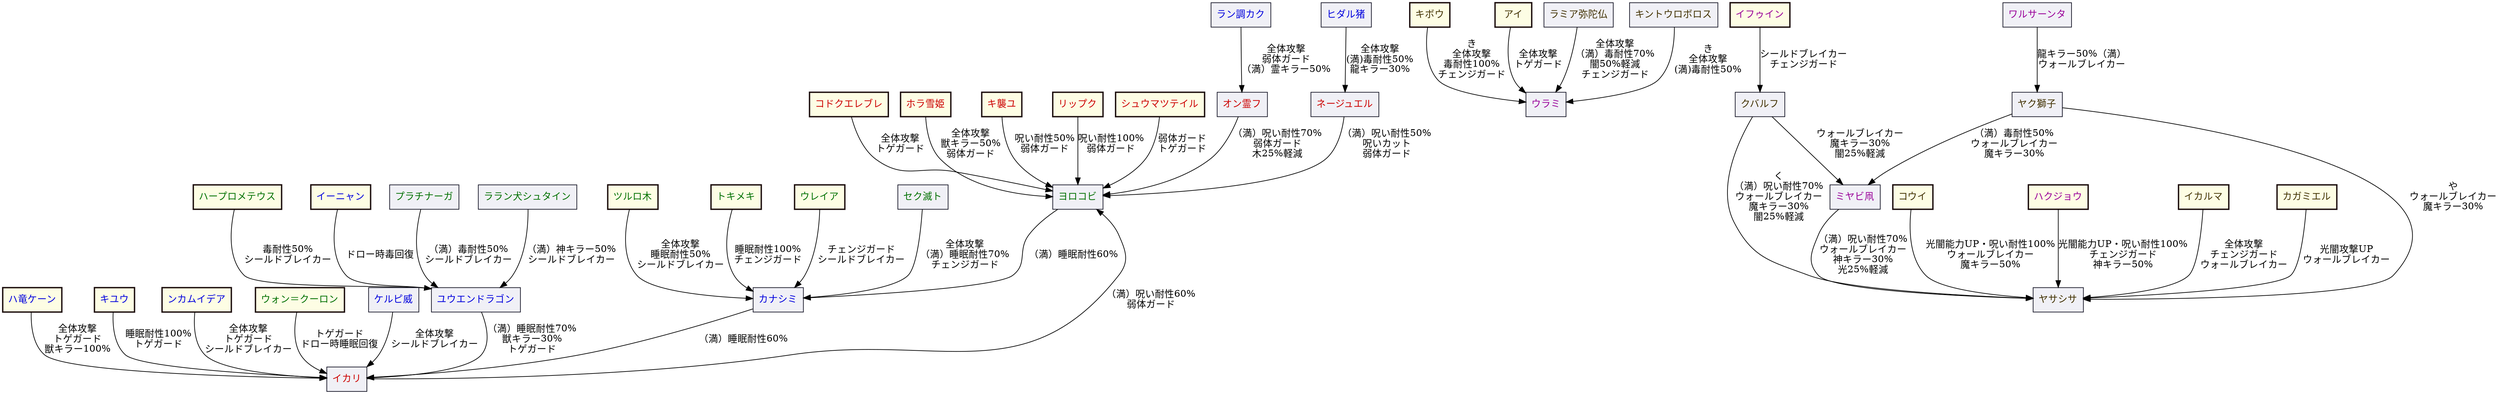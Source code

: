 digraph {
    // layout = circo;
    layout = dot;

    // settings for nodes
    node [ shape = box ];

    //-------------------------------------------------------
    // ガチャキャラ
    //-------------------------------------------------------

    // 設定
    node [ color="#1c0e0e" style="bold,filled" fillcolor="#fdfde4" ];

    kodoku [ label="コドクエレブレ" fontcolor="#cc0000" ];
    haryu [ label="ハ竜ケーン" fontcolor="#0000dd" ];
    tsururo [ label="ツルロ木" fontcolor="#007000" ];
    kibou [ label="キボウ" fontcolor="#403000" ];
    ai [ label="アイ" fontcolor="#403000" ];
    hapuro [ label="ハープロメテウス" fontcolor="#007000" ];
    tokime [ label="トキメキ" fontcolor="#007000" ];
    urei [ label="ウレイア" fontcolor="#007000" ];
    ifui [ label="イフゥイン" fontcolor="#990099" ];
    horayu [ label="ホラ雪姫" fontcolor="#cc0000" ];
    kiyu [ label="キユウ" fontcolor="#0000dd" ];
    nkamu [ label="ンカムイデア" fontcolor="#0000dd" ];
    kishuyu [ label="キ襲ユ" fontcolor="#cc0000" ];
    ripuku [ label="リップク" fontcolor="#cc0000" ];
    shumatsu [ label="シュウマツテイル" fontcolor="#cc0000" ];
    inyan [ label="イーニャン" fontcolor="#0000dd" ];
    uon [ label="ウォン＝クーロン" fontcolor="#007000" ];
    koui [ label="コウイ" fontcolor="#403000" ];
    hakujo [ label="ハクジョウ" fontcolor="#990099" ];
    ikaru [ label="イカルマ" fontcolor="#403000" ];
    kagami [ label="カガミエル" fontcolor="#403000" ];

    //-------------------------------------------------------
    // 上級15面キャラ
    //-------------------------------------------------------

    // 設定
    node [ color="#111122" style="solid,filled" fillcolor="#f0f0f6"];

    // marugo [ label="マルゴシアス" fontcolor="#cc0000" ];
    kerupi [ label="ケルピ威" fontcolor="#0000dd" ];
    sekume [ label="セク滅ト" fontcolor="#007000" ];
    ramia [ label="ラミア弥陀仏" fontcolor="#403000" ];
    // bihimo [ label="ビヒモスヤァ" fontcolor="#990099" ];

    //-------------------------------------------------------
    // 降臨キャラ
    //-------------------------------------------------------

    // 設定
    // node [ color="#111122" style="solid,filled" fillcolor="#f0f0f6"];

    kinto [ label="キントウロボロス" fontcolor="#403000" ];
    urami [ label="ウラミ" fontcolor="#990099" ];
    purachi [ label="プラチナーガ" fontcolor="#007000" ];
    yuen [ label="ユウエンドラゴン" fontcolor="#0000dd" ];
    raran [ label="ララン犬シュタイン" fontcolor="#007000" ];
    kanashi [ label="カナシミ" fontcolor="#0000dd" ];
    ikari [ label="イカリ" fontcolor="#cc0000" ];
    onryo [ label="オン霊フ" fontcolor="#cc0000" ];
    rancho [ label="ラン調カク" fontcolor="#0000dd" ];
    yoroko [ label="ヨロコビ" fontcolor="#007000" ];
    nejue [ label="ネージュエル" fontcolor="#cc0000" ];
    warusa [ label="ワルサーンタ" fontcolor="#990099" ];
    kubaru [ label="クバルフ" fontcolor="#403000" ];
    yakushi [ label="ヤク獅子" fontcolor="#403000" ];
    hidaru [ label="ヒダル猪" fontcolor="#0000dd" ];
    miyabi [ label="ミヤビ凧" fontcolor="#990099" ];
    yasashi [ label="ヤサシサ" fontcolor="#403000" ];

    //-------------------------------------------------------
    // ガチャキャラ適正
    //-------------------------------------------------------

    haryu -> ikari [ label="全体攻撃\nトゲガード\n獣キラー100%" ];
    tsururo -> kanashi [ label="全体攻撃\n睡眠耐性50%\nシールドブレイカー" ];
    kibou -> urami [ label="き\n全体攻撃\n毒耐性100%\nチェンジガード" ];
    ai -> urami [ label="全体攻撃\nトゲガード" ];
    hapuro -> yuen [ label="毒耐性50%\nシールドブレイカー" ];
    tokime -> kanashi [ label="睡眠耐性100%\nチェンジガード" ];
    urei -> kanashi [ label="チェンジガード\nシールドブレイカー" ];
    kiyu -> ikari [ label="睡眠耐性100%\nトゲガード" ];
    nkamu -> ikari [ label="全体攻撃\nトゲガード\nシールドブレイカー" ];
    kodoku -> yoroko [ label="全体攻撃\nトゲガード" ];
    horayu -> yoroko [ label="全体攻撃\n獣キラー50%\n弱体ガード" ];
    kishuyu -> yoroko [ label="呪い耐性50%\n弱体ガード" ];
    ripuku -> yoroko [ label="呪い耐性100%\n弱体ガード" ];
    shumatsu -> yoroko [ label="弱体ガード\nトゲガード" ];
    inyan -> yuen [ label="ドロー時毒回復" ];
    uon -> ikari [ label="トゲガード\nドロー時睡眠回復" ];
    koui -> yasashi [ label="光闇能力UP・呪い耐性100%\nウォールブレイカー\n魔キラー50%" ];
    hakujo -> yasashi [ label="光闇能力UP・呪い耐性100%\nチェンジガード\n神キラー50%" ];

    //-------------------------------------------------------
    // 上級15面キャラ適正
    //-------------------------------------------------------

    sekume -> kanashi [ label="全体攻撃\n（満）睡眠耐性70%\nチェンジガード" ];
    kerupi -> ikari [ label="全体攻撃\nシールドブレイカー" ];
    ramia -> urami [ label="全体攻撃\n（満）毒耐性70%\n闇50%軽減\nチェンジガード" ];

    //-------------------------------------------------------
    // 降臨キャラ適正
    //-------------------------------------------------------

    kinto -> urami [ label="き\n全体攻撃\n(満)毒耐性50%" ]
    purachi -> yuen [ label="（満）毒耐性50%\nシールドブレイカー" ];
    yuen -> ikari [ label="（満）睡眠耐性70%\n獣キラー30%\nトゲガード" ];
    raran -> yuen [ label="（満）神キラー50%\nシールドブレイカー" ];
    kanashi -> ikari [ label="（満）睡眠耐性60%" ];
    rancho -> onryo [ label="全体攻撃\n弱体ガード\n（満）霊キラー50%" ];
    ikari -> yoroko [ label="（満）呪い耐性60%\n弱体ガード" ];
    onryo -> yoroko [ label="（満）呪い耐性70%\n弱体ガード\n木25%軽減" ];
    yoroko -> kanashi [ label="（満）睡眠耐性60%" ];
    nejue -> yoroko [ label="（満）呪い耐性50%\n呪いカット\n弱体ガード" ];
    ifui -> kubaru [ label="シールドブレイカー\nチェンジガード" ];
    kubaru -> miyabi [ label="ウォールブレイカー\n魔キラー30%\n闇25%軽減" ];
    yakushi -> miyabi [ label="（満）毒耐性50%\nウォールブレイカー\n魔キラー30%" ];
    yakushi -> yasashi [ label="や\nウォールブレイカー\n魔キラー30%" ];
    kubaru -> yasashi [ label="く\n（満）呪い耐性70%\nウォールブレイカー\n魔キラー30%\n闇25%軽減" ];
    warusa -> yakushi [ label="龍キラー50%（満）\nウォールブレイカー" ];
    hidaru -> nejue [ label="全体攻撃\n(満)毒耐性50%\n龍キラー30%" ];
    miyabi -> yasashi [ label="（満）呪い耐性70%\nウォールブレイカー\n神キラー30%\n光25%軽減" ];
    ikaru -> yasashi [ label="全体攻撃\nチェンジガード\nウォールブレイカー" ];
    kagami -> yasashi [ label="光闇攻撃UP\nウォールブレイカー" ];
}
